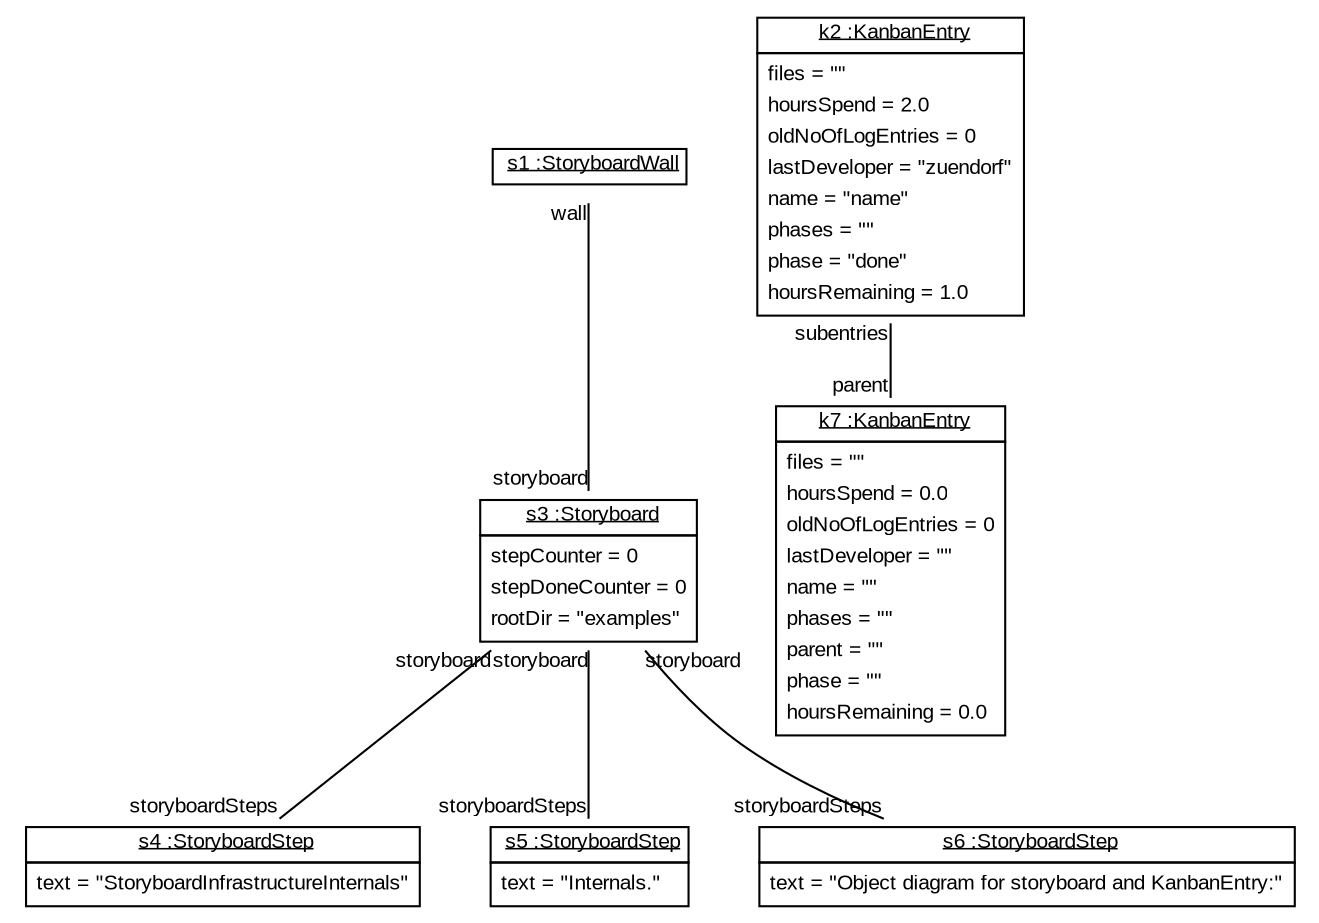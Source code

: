 graph ObjectDiagram {
   node [shape = none, fontsize = 10, fontname = "Arial"];
   edge [fontsize = 10, fontname = "Arial"];
   compound=true;

s1 [label=<<table border='0' cellborder='1' cellspacing='0'> <tr> <td href="../../SDMLib/src/org/sdmlib/storyboards/StoryboardWall.java"> <u>s1 :StoryboardWall</u></td></tr></table>>];
s3 [label=<<table border='0' cellborder='1' cellspacing='0'> <tr> <td href="../../SDMLib/src/org/sdmlib/storyboards/Storyboard.java"> <u>s3 :Storyboard</u></td></tr><tr><td><table border='0' cellborder='0' cellspacing='0'><tr><td align='left'>stepCounter = 0</td></tr><tr><td align='left'>stepDoneCounter = 0</td></tr><tr><td align='left'>rootDir = "examples"</td></tr></table></td></tr></table>>];
s4 [label=<<table border='0' cellborder='1' cellspacing='0'> <tr> <td href="../../SDMLib/src/org/sdmlib/storyboards/StoryboardStep.java"> <u>s4 :StoryboardStep</u></td></tr><tr><td><table border='0' cellborder='0' cellspacing='0'><tr><td align='left'>text = "StoryboardInfrastructureInternals"</td></tr></table></td></tr></table>>];
s5 [label=<<table border='0' cellborder='1' cellspacing='0'> <tr> <td href="../../SDMLib/src/org/sdmlib/storyboards/StoryboardStep.java"> <u>s5 :StoryboardStep</u></td></tr><tr><td><table border='0' cellborder='0' cellspacing='0'><tr><td align='left'>text = "Internals."</td></tr></table></td></tr></table>>];
s6 [label=<<table border='0' cellborder='1' cellspacing='0'> <tr> <td href="../../SDMLib/src/org/sdmlib/storyboards/StoryboardStep.java"> <u>s6 :StoryboardStep</u></td></tr><tr><td><table border='0' cellborder='0' cellspacing='0'><tr><td align='left'>text = "Object diagram for storyboard and KanbanEntry:"</td></tr></table></td></tr></table>>];
k2 [label=<<table border='0' cellborder='1' cellspacing='0'> <tr> <td href="../../SDMLib/src/org/sdmlib/storyboards/KanbanEntry.java"> <u>k2 :KanbanEntry</u></td></tr><tr><td><table border='0' cellborder='0' cellspacing='0'><tr><td align='left'>files = ""</td></tr><tr><td align='left'>hoursSpend = 2.0</td></tr><tr><td align='left'>oldNoOfLogEntries = 0</td></tr><tr><td align='left'>lastDeveloper = "zuendorf"</td></tr><tr><td align='left'>name = "name"</td></tr><tr><td align='left'>phases = ""</td></tr><tr><td align='left'>phase = "done"</td></tr><tr><td align='left'>hoursRemaining = 1.0</td></tr></table></td></tr></table>>];
k7 [label=<<table border='0' cellborder='1' cellspacing='0'> <tr> <td href="../../SDMLib/src/org/sdmlib/storyboards/KanbanEntry.java"> <u>k7 :KanbanEntry</u></td></tr><tr><td><table border='0' cellborder='0' cellspacing='0'><tr><td align='left'>files = ""</td></tr><tr><td align='left'>hoursSpend = 0.0</td></tr><tr><td align='left'>oldNoOfLogEntries = 0</td></tr><tr><td align='left'>lastDeveloper = ""</td></tr><tr><td align='left'>name = ""</td></tr><tr><td align='left'>phases = ""</td></tr><tr><td align='left'>parent = ""</td></tr><tr><td align='left'>phase = ""</td></tr><tr><td align='left'>hoursRemaining = 0.0</td></tr></table></td></tr></table>>];

s1 -- s3 [headlabel = "storyboard" taillabel = "wall"];
s3 -- s4 [headlabel = "storyboardSteps" taillabel = "storyboard"];
s3 -- s5 [headlabel = "storyboardSteps" taillabel = "storyboard"];
s3 -- s6 [headlabel = "storyboardSteps" taillabel = "storyboard"];
k2 -- k7 [headlabel = "parent" taillabel = "subentries"];
}
